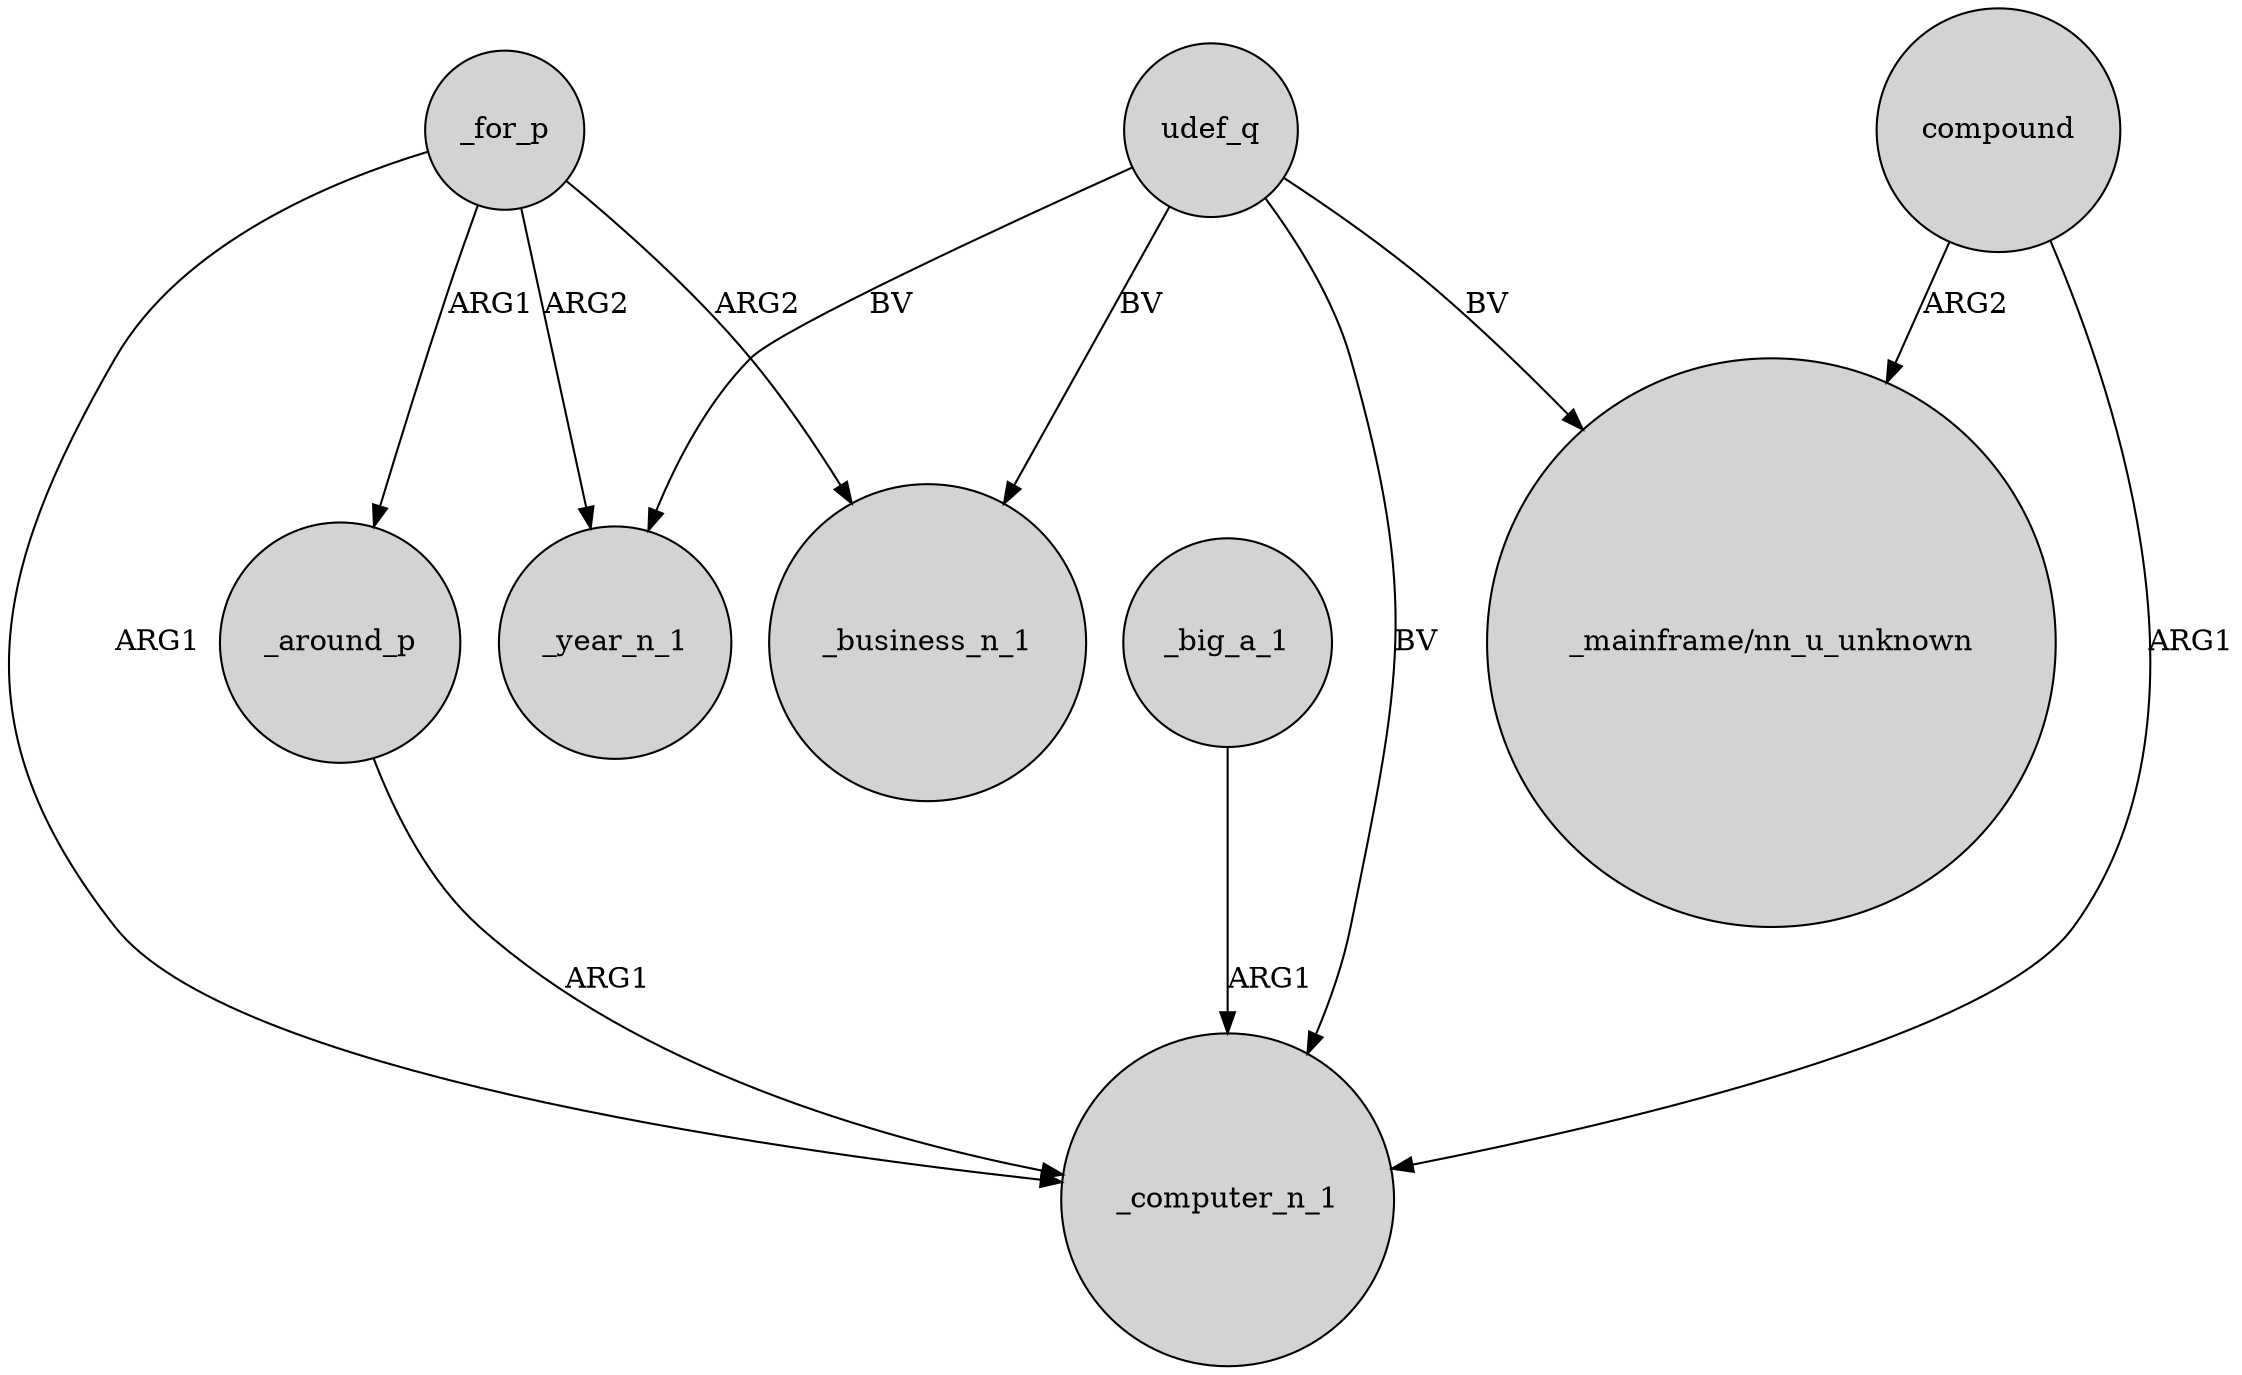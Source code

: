 digraph {
	node [shape=circle style=filled]
	_around_p -> _computer_n_1 [label=ARG1]
	udef_q -> _business_n_1 [label=BV]
	udef_q -> _year_n_1 [label=BV]
	compound -> _computer_n_1 [label=ARG1]
	udef_q -> "_mainframe/nn_u_unknown" [label=BV]
	_for_p -> _year_n_1 [label=ARG2]
	udef_q -> _computer_n_1 [label=BV]
	compound -> "_mainframe/nn_u_unknown" [label=ARG2]
	_big_a_1 -> _computer_n_1 [label=ARG1]
	_for_p -> _business_n_1 [label=ARG2]
	_for_p -> _around_p [label=ARG1]
	_for_p -> _computer_n_1 [label=ARG1]
}
